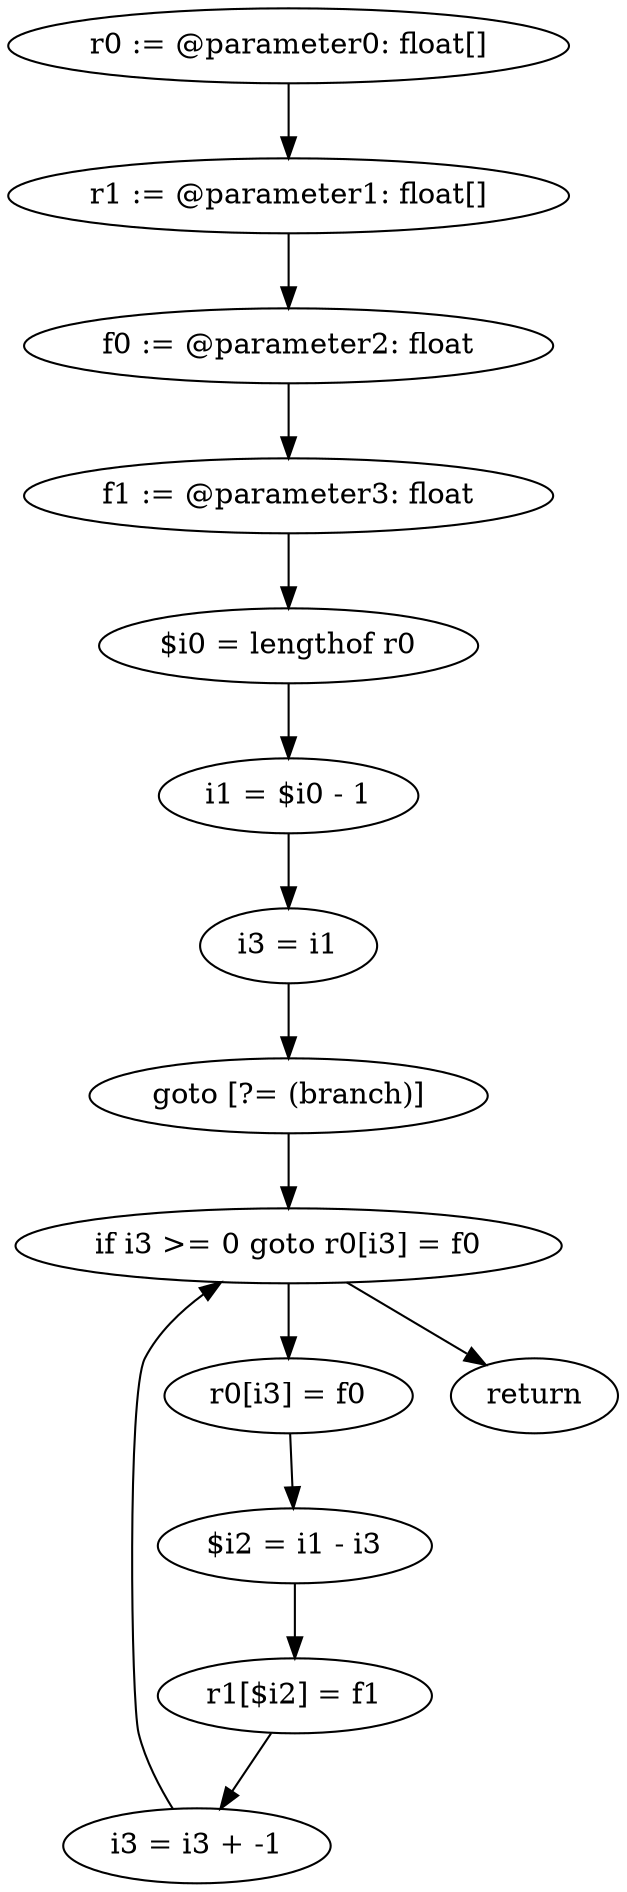 digraph "unitGraph" {
    "r0 := @parameter0: float[]"
    "r1 := @parameter1: float[]"
    "f0 := @parameter2: float"
    "f1 := @parameter3: float"
    "$i0 = lengthof r0"
    "i1 = $i0 - 1"
    "i3 = i1"
    "goto [?= (branch)]"
    "r0[i3] = f0"
    "$i2 = i1 - i3"
    "r1[$i2] = f1"
    "i3 = i3 + -1"
    "if i3 >= 0 goto r0[i3] = f0"
    "return"
    "r0 := @parameter0: float[]"->"r1 := @parameter1: float[]";
    "r1 := @parameter1: float[]"->"f0 := @parameter2: float";
    "f0 := @parameter2: float"->"f1 := @parameter3: float";
    "f1 := @parameter3: float"->"$i0 = lengthof r0";
    "$i0 = lengthof r0"->"i1 = $i0 - 1";
    "i1 = $i0 - 1"->"i3 = i1";
    "i3 = i1"->"goto [?= (branch)]";
    "goto [?= (branch)]"->"if i3 >= 0 goto r0[i3] = f0";
    "r0[i3] = f0"->"$i2 = i1 - i3";
    "$i2 = i1 - i3"->"r1[$i2] = f1";
    "r1[$i2] = f1"->"i3 = i3 + -1";
    "i3 = i3 + -1"->"if i3 >= 0 goto r0[i3] = f0";
    "if i3 >= 0 goto r0[i3] = f0"->"return";
    "if i3 >= 0 goto r0[i3] = f0"->"r0[i3] = f0";
}
